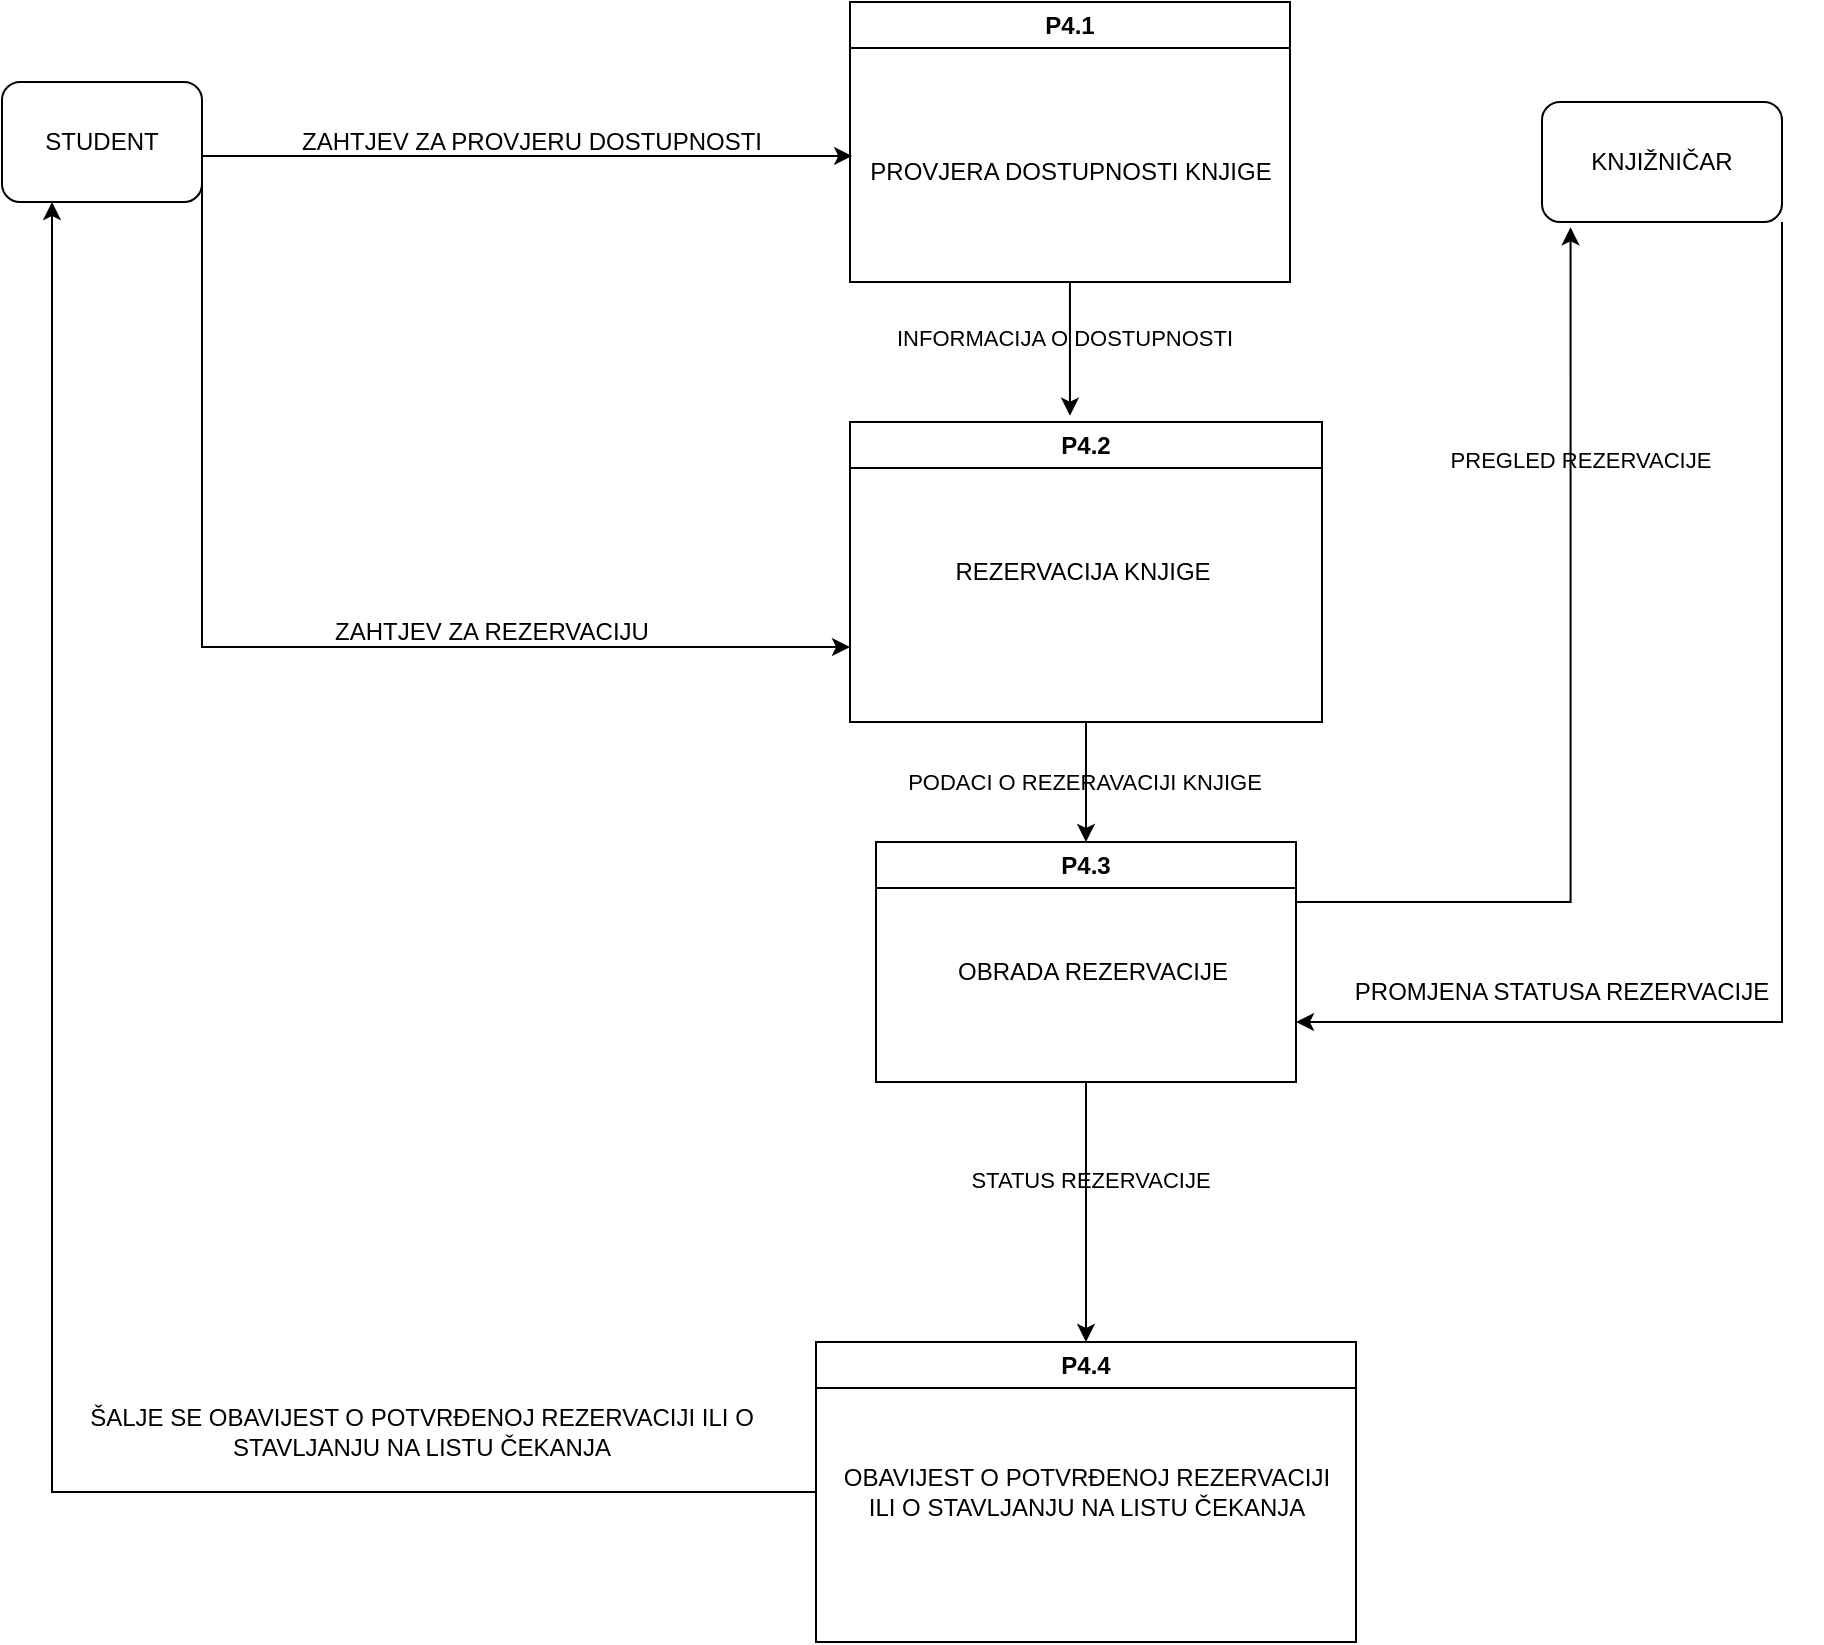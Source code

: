 <mxfile version="27.1.6">
  <diagram name="Page-1" id="zduVy6dfjKjA0TJLEc-O">
    <mxGraphModel dx="2343" dy="923" grid="1" gridSize="10" guides="1" tooltips="1" connect="1" arrows="1" fold="1" page="1" pageScale="1" pageWidth="827" pageHeight="1169" background="#FFFFFF" math="0" shadow="0">
      <root>
        <mxCell id="0" />
        <mxCell id="1" parent="0" />
        <mxCell id="za0bsN0UPCFEmzYyC3yH-27" style="edgeStyle=orthogonalEdgeStyle;rounded=0;orthogonalLoop=1;jettySize=auto;html=1;exitX=1;exitY=0.75;exitDx=0;exitDy=0;entryX=0;entryY=0.75;entryDx=0;entryDy=0;" parent="1" source="za0bsN0UPCFEmzYyC3yH-7" target="za0bsN0UPCFEmzYyC3yH-8" edge="1">
          <mxGeometry relative="1" as="geometry">
            <Array as="points">
              <mxPoint x="-20" y="353" />
            </Array>
          </mxGeometry>
        </mxCell>
        <mxCell id="za0bsN0UPCFEmzYyC3yH-7" value="STUDENT" style="rounded=1;whiteSpace=wrap;html=1;" parent="1" vertex="1">
          <mxGeometry x="-120" y="70" width="100" height="60" as="geometry" />
        </mxCell>
        <mxCell id="za0bsN0UPCFEmzYyC3yH-20" style="edgeStyle=orthogonalEdgeStyle;rounded=0;orthogonalLoop=1;jettySize=auto;html=1;" parent="1" source="za0bsN0UPCFEmzYyC3yH-8" target="za0bsN0UPCFEmzYyC3yH-12" edge="1">
          <mxGeometry relative="1" as="geometry" />
        </mxCell>
        <mxCell id="za0bsN0UPCFEmzYyC3yH-31" value="&lt;span&gt;PODACI O REZERAVACIJI KNJIGE&lt;/span&gt;" style="edgeLabel;html=1;align=center;verticalAlign=middle;resizable=0;points=[];labelBackgroundColor=none;" parent="za0bsN0UPCFEmzYyC3yH-20" vertex="1" connectable="0">
          <mxGeometry y="-1" relative="1" as="geometry">
            <mxPoint as="offset" />
          </mxGeometry>
        </mxCell>
        <mxCell id="za0bsN0UPCFEmzYyC3yH-8" value="P4.2" style="swimlane;whiteSpace=wrap;html=1;startSize=23;" parent="1" vertex="1">
          <mxGeometry x="304" y="240" width="236" height="150" as="geometry" />
        </mxCell>
        <mxCell id="za0bsN0UPCFEmzYyC3yH-9" value="REZERVACIJA KNJIGE" style="text;html=1;align=center;verticalAlign=middle;resizable=0;points=[];autosize=1;strokeColor=none;fillColor=none;" parent="za0bsN0UPCFEmzYyC3yH-8" vertex="1">
          <mxGeometry x="41" y="60" width="150" height="30" as="geometry" />
        </mxCell>
        <mxCell id="za0bsN0UPCFEmzYyC3yH-10" value="P4.1" style="swimlane;whiteSpace=wrap;html=1;" parent="1" vertex="1">
          <mxGeometry x="304" y="30" width="220" height="140" as="geometry" />
        </mxCell>
        <mxCell id="za0bsN0UPCFEmzYyC3yH-11" value="PROVJERA DOSTUPNOSTI KNJIGE" style="text;html=1;align=center;verticalAlign=middle;resizable=0;points=[];autosize=1;strokeColor=none;fillColor=none;" parent="za0bsN0UPCFEmzYyC3yH-10" vertex="1">
          <mxGeometry y="70" width="220" height="30" as="geometry" />
        </mxCell>
        <mxCell id="za0bsN0UPCFEmzYyC3yH-21" style="edgeStyle=orthogonalEdgeStyle;rounded=0;orthogonalLoop=1;jettySize=auto;html=1;entryX=0.5;entryY=0;entryDx=0;entryDy=0;" parent="1" source="za0bsN0UPCFEmzYyC3yH-12" target="za0bsN0UPCFEmzYyC3yH-14" edge="1">
          <mxGeometry relative="1" as="geometry" />
        </mxCell>
        <mxCell id="za0bsN0UPCFEmzYyC3yH-37" value="STATUS REZERVACIJE" style="edgeLabel;html=1;align=center;verticalAlign=middle;resizable=0;points=[];labelBackgroundColor=none;" parent="za0bsN0UPCFEmzYyC3yH-21" vertex="1" connectable="0">
          <mxGeometry x="-0.244" y="2" relative="1" as="geometry">
            <mxPoint as="offset" />
          </mxGeometry>
        </mxCell>
        <mxCell id="za0bsN0UPCFEmzYyC3yH-12" value="P4.3" style="swimlane;whiteSpace=wrap;html=1;" parent="1" vertex="1">
          <mxGeometry x="317" y="450" width="210" height="120" as="geometry" />
        </mxCell>
        <mxCell id="za0bsN0UPCFEmzYyC3yH-13" value="OBRADA REZERVACIJE" style="text;html=1;align=center;verticalAlign=middle;resizable=0;points=[];autosize=1;strokeColor=none;fillColor=none;" parent="za0bsN0UPCFEmzYyC3yH-12" vertex="1">
          <mxGeometry x="28" y="50" width="160" height="30" as="geometry" />
        </mxCell>
        <mxCell id="za0bsN0UPCFEmzYyC3yH-14" value="P4.4" style="swimlane;whiteSpace=wrap;html=1;" parent="1" vertex="1">
          <mxGeometry x="287" y="700" width="270" height="150" as="geometry" />
        </mxCell>
        <mxCell id="za0bsN0UPCFEmzYyC3yH-15" value="&lt;div&gt;OBAVIJEST O POTVRĐENOJ REZERVACIJI&lt;/div&gt;&lt;div&gt;ILI O STAVLJANJU NA LISTU ČEKANJA&lt;/div&gt;" style="text;html=1;align=center;verticalAlign=middle;resizable=0;points=[];autosize=1;strokeColor=none;fillColor=none;" parent="za0bsN0UPCFEmzYyC3yH-14" vertex="1">
          <mxGeometry y="55" width="270" height="40" as="geometry" />
        </mxCell>
        <mxCell id="za0bsN0UPCFEmzYyC3yH-18" style="edgeStyle=orthogonalEdgeStyle;rounded=0;orthogonalLoop=1;jettySize=auto;html=1;entryX=0.005;entryY=0.233;entryDx=0;entryDy=0;entryPerimeter=0;" parent="1" source="za0bsN0UPCFEmzYyC3yH-7" target="za0bsN0UPCFEmzYyC3yH-11" edge="1">
          <mxGeometry relative="1" as="geometry">
            <Array as="points">
              <mxPoint x="210" y="107" />
              <mxPoint x="210" y="107" />
            </Array>
          </mxGeometry>
        </mxCell>
        <mxCell id="za0bsN0UPCFEmzYyC3yH-19" style="edgeStyle=orthogonalEdgeStyle;rounded=0;orthogonalLoop=1;jettySize=auto;html=1;entryX=0.466;entryY=-0.021;entryDx=0;entryDy=0;entryPerimeter=0;" parent="1" source="za0bsN0UPCFEmzYyC3yH-10" target="za0bsN0UPCFEmzYyC3yH-8" edge="1">
          <mxGeometry relative="1" as="geometry" />
        </mxCell>
        <mxCell id="za0bsN0UPCFEmzYyC3yH-29" value="INFORMACIJA O DOSTUPNOSTI" style="edgeLabel;html=1;align=center;verticalAlign=middle;resizable=0;points=[];labelBackgroundColor=none;" parent="za0bsN0UPCFEmzYyC3yH-19" vertex="1" connectable="0">
          <mxGeometry x="-0.169" y="-3" relative="1" as="geometry">
            <mxPoint as="offset" />
          </mxGeometry>
        </mxCell>
        <mxCell id="za0bsN0UPCFEmzYyC3yH-51" style="edgeStyle=orthogonalEdgeStyle;rounded=0;orthogonalLoop=1;jettySize=auto;html=1;exitX=1;exitY=1;exitDx=0;exitDy=0;entryX=1;entryY=0.75;entryDx=0;entryDy=0;" parent="1" source="za0bsN0UPCFEmzYyC3yH-22" target="za0bsN0UPCFEmzYyC3yH-12" edge="1">
          <mxGeometry relative="1" as="geometry" />
        </mxCell>
        <mxCell id="za0bsN0UPCFEmzYyC3yH-22" value="KNJIŽNIČAR" style="rounded=1;whiteSpace=wrap;html=1;" parent="1" vertex="1">
          <mxGeometry x="650" y="80" width="120" height="60" as="geometry" />
        </mxCell>
        <mxCell id="za0bsN0UPCFEmzYyC3yH-23" value="ZAHTJEV ZA PROVJERU DOSTUPNOSTI" style="text;html=1;align=center;verticalAlign=middle;whiteSpace=wrap;rounded=0;" parent="1" vertex="1">
          <mxGeometry x="10" y="60" width="270" height="80" as="geometry" />
        </mxCell>
        <mxCell id="za0bsN0UPCFEmzYyC3yH-25" value="ZAHTJEV ZA REZERVACIJU" style="text;html=1;align=center;verticalAlign=middle;whiteSpace=wrap;rounded=0;" parent="1" vertex="1">
          <mxGeometry x="20" y="320" width="210" height="50" as="geometry" />
        </mxCell>
        <mxCell id="za0bsN0UPCFEmzYyC3yH-34" style="edgeStyle=orthogonalEdgeStyle;rounded=0;orthogonalLoop=1;jettySize=auto;html=1;entryX=0.25;entryY=1;entryDx=0;entryDy=0;" parent="1" source="za0bsN0UPCFEmzYyC3yH-15" target="za0bsN0UPCFEmzYyC3yH-7" edge="1">
          <mxGeometry relative="1" as="geometry" />
        </mxCell>
        <mxCell id="za0bsN0UPCFEmzYyC3yH-36" value="ŠALJE SE OBAVIJEST O POTVRĐENOJ REZERVACIJI ILI O STAVLJANJU NA LISTU ČEKANJA" style="text;html=1;align=center;verticalAlign=middle;whiteSpace=wrap;rounded=0;" parent="1" vertex="1">
          <mxGeometry x="-80" y="690" width="340" height="110" as="geometry" />
        </mxCell>
        <mxCell id="za0bsN0UPCFEmzYyC3yH-46" style="edgeStyle=orthogonalEdgeStyle;rounded=0;orthogonalLoop=1;jettySize=auto;html=1;exitX=1;exitY=0.25;exitDx=0;exitDy=0;entryX=0.119;entryY=1.044;entryDx=0;entryDy=0;entryPerimeter=0;" parent="1" source="za0bsN0UPCFEmzYyC3yH-12" target="za0bsN0UPCFEmzYyC3yH-22" edge="1">
          <mxGeometry relative="1" as="geometry" />
        </mxCell>
        <mxCell id="za0bsN0UPCFEmzYyC3yH-47" value="PREGLED REZERVACIJE" style="edgeLabel;html=1;align=center;verticalAlign=middle;resizable=0;points=[];labelBackgroundColor=none;" parent="za0bsN0UPCFEmzYyC3yH-46" vertex="1" connectable="0">
          <mxGeometry x="0.51" y="-4" relative="1" as="geometry">
            <mxPoint as="offset" />
          </mxGeometry>
        </mxCell>
        <mxCell id="za0bsN0UPCFEmzYyC3yH-40" value="PROMJENA STATUSA REZERVACIJE" style="text;html=1;align=center;verticalAlign=middle;whiteSpace=wrap;rounded=0;" parent="1" vertex="1">
          <mxGeometry x="530" y="460" width="260" height="130" as="geometry" />
        </mxCell>
      </root>
    </mxGraphModel>
  </diagram>
</mxfile>
